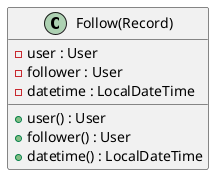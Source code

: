 @startuml
class Follow(Record) {
- user : User
- follower : User
- datetime : LocalDateTime

+ user() : User
+ follower() : User
+ datetime() : LocalDateTime
}
@enduml